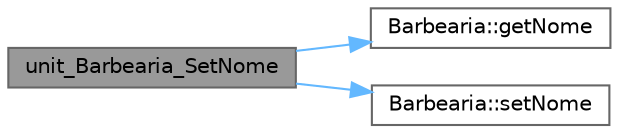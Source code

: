 digraph "unit_Barbearia_SetNome"
{
 // LATEX_PDF_SIZE
  bgcolor="transparent";
  edge [fontname=Helvetica,fontsize=10,labelfontname=Helvetica,labelfontsize=10];
  node [fontname=Helvetica,fontsize=10,shape=box,height=0.2,width=0.4];
  rankdir="LR";
  Node1 [id="Node000001",label="unit_Barbearia_SetNome",height=0.2,width=0.4,color="gray40", fillcolor="grey60", style="filled", fontcolor="black",tooltip=" "];
  Node1 -> Node2 [id="edge1_Node000001_Node000002",color="steelblue1",style="solid",tooltip=" "];
  Node2 [id="Node000002",label="Barbearia::getNome",height=0.2,width=0.4,color="grey40", fillcolor="white", style="filled",URL="$class_barbearia.html#a683767a1977fee6aa82056a6b3c6b3a2",tooltip=" "];
  Node1 -> Node3 [id="edge2_Node000001_Node000003",color="steelblue1",style="solid",tooltip=" "];
  Node3 [id="Node000003",label="Barbearia::setNome",height=0.2,width=0.4,color="grey40", fillcolor="white", style="filled",URL="$class_barbearia.html#aaab55e982148d5f38f5865044b769464",tooltip=" "];
}
